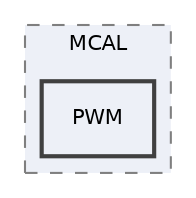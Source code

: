 digraph "Debug/MCAL/PWM"
{
 // LATEX_PDF_SIZE
  edge [fontname="Helvetica",fontsize="10",labelfontname="Helvetica",labelfontsize="10"];
  node [fontname="Helvetica",fontsize="10",shape=record];
  compound=true
  subgraph clusterdir_0994d08d42e0b111ca49a94710ec8218 {
    graph [ bgcolor="#edf0f7", pencolor="grey50", style="filled,dashed,", label="MCAL", fontname="Helvetica", fontsize="10", URL="dir_0994d08d42e0b111ca49a94710ec8218.html"]
  dir_559c4326a58a58dbc46572a048f0ab99 [shape=box, label="PWM", style="filled,bold,", fillcolor="#edf0f7", color="grey25", URL="dir_559c4326a58a58dbc46572a048f0ab99.html"];
  }
}
